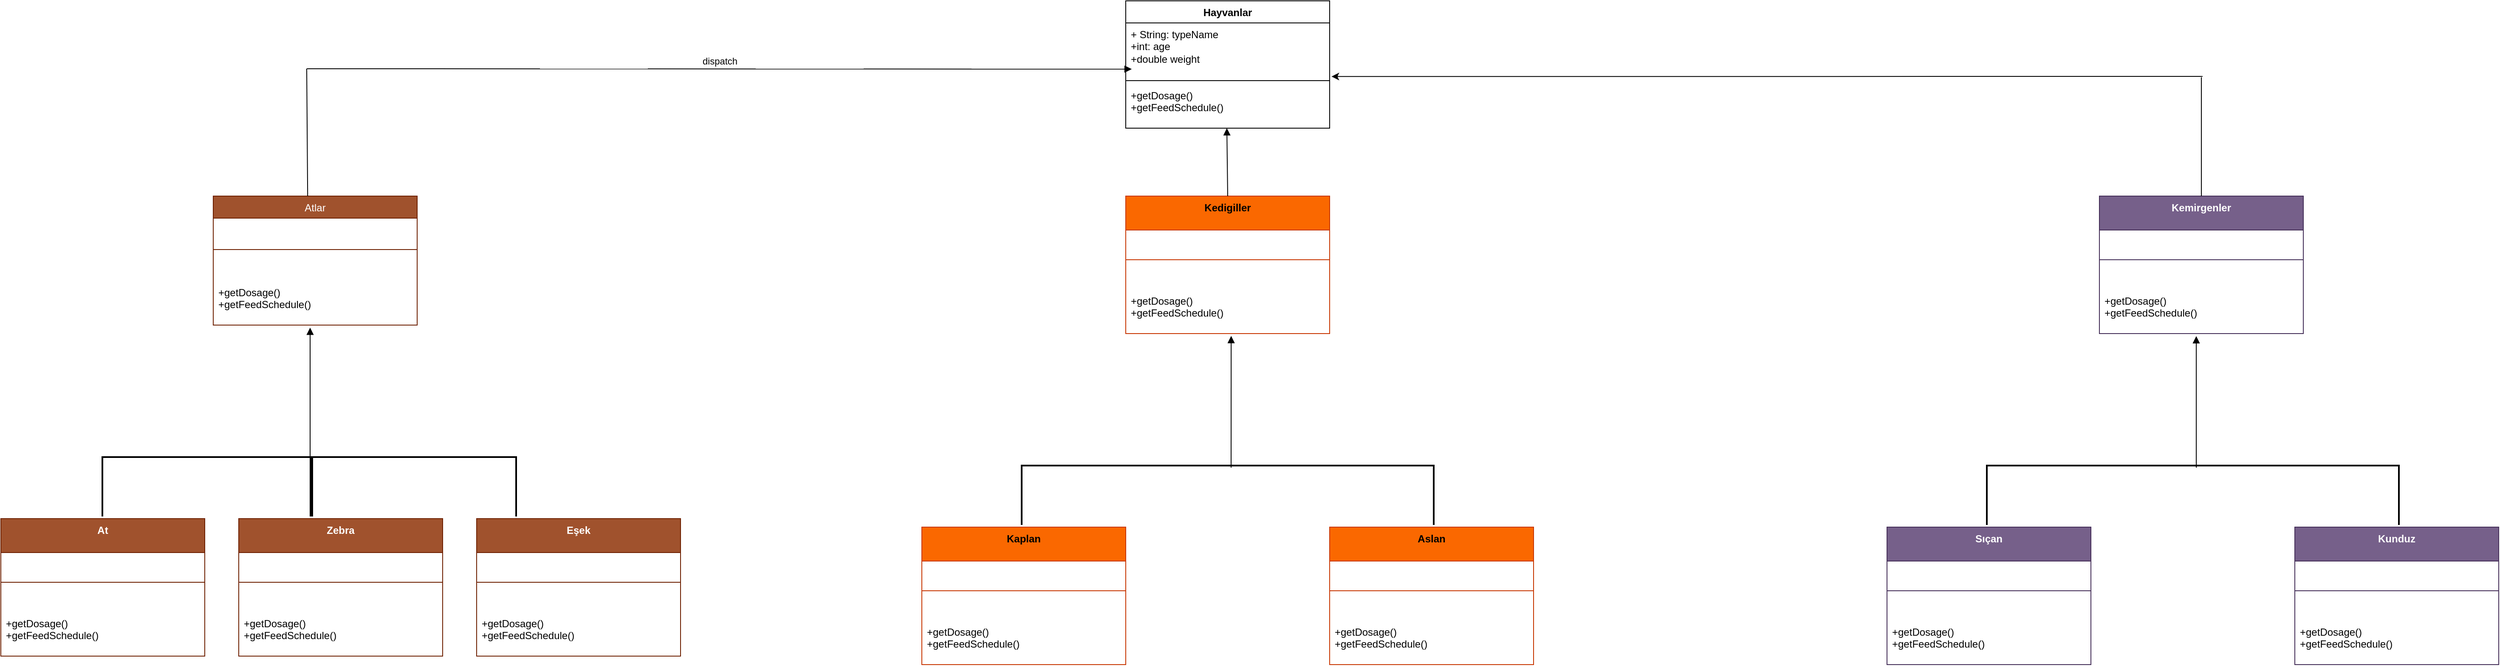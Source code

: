 <mxfile version="22.1.11" type="device">
  <diagram name="Sayfa -1" id="RKvDUl8Cy8RevP3qymhT">
    <mxGraphModel dx="2911" dy="1838" grid="1" gridSize="10" guides="1" tooltips="1" connect="1" arrows="1" fold="1" page="1" pageScale="1" pageWidth="827" pageHeight="1169" math="0" shadow="0">
      <root>
        <mxCell id="0" />
        <mxCell id="1" parent="0" />
        <mxCell id="dvbwKm9FhbLis23UE63Y-1" value="Hayvanlar" style="swimlane;fontStyle=1;align=center;verticalAlign=top;childLayout=stackLayout;horizontal=1;startSize=26;horizontalStack=0;resizeParent=1;resizeParentMax=0;resizeLast=0;collapsible=1;marginBottom=0;whiteSpace=wrap;html=1;" vertex="1" parent="1">
          <mxGeometry x="294" y="-990" width="240" height="150" as="geometry" />
        </mxCell>
        <mxCell id="dvbwKm9FhbLis23UE63Y-2" value="+ String: typeName&lt;br&gt;+int: age&lt;br&gt;+double weight&lt;br&gt;" style="text;strokeColor=none;fillColor=none;align=left;verticalAlign=top;spacingLeft=4;spacingRight=4;overflow=hidden;rotatable=0;points=[[0,0.5],[1,0.5]];portConstraint=eastwest;whiteSpace=wrap;html=1;" vertex="1" parent="dvbwKm9FhbLis23UE63Y-1">
          <mxGeometry y="26" width="240" height="64" as="geometry" />
        </mxCell>
        <mxCell id="dvbwKm9FhbLis23UE63Y-3" value="" style="line;strokeWidth=1;fillColor=none;align=left;verticalAlign=middle;spacingTop=-1;spacingLeft=3;spacingRight=3;rotatable=0;labelPosition=right;points=[];portConstraint=eastwest;strokeColor=inherit;" vertex="1" parent="dvbwKm9FhbLis23UE63Y-1">
          <mxGeometry y="90" width="240" height="8" as="geometry" />
        </mxCell>
        <mxCell id="dvbwKm9FhbLis23UE63Y-4" value="+getDosage()&lt;br&gt;+getFeedSchedule()" style="text;strokeColor=none;fillColor=none;align=left;verticalAlign=top;spacingLeft=4;spacingRight=4;overflow=hidden;rotatable=0;points=[[0,0.5],[1,0.5]];portConstraint=eastwest;whiteSpace=wrap;html=1;" vertex="1" parent="dvbwKm9FhbLis23UE63Y-1">
          <mxGeometry y="98" width="240" height="52" as="geometry" />
        </mxCell>
        <mxCell id="dvbwKm9FhbLis23UE63Y-5" value="Kedigiller" style="swimlane;fontStyle=1;align=center;verticalAlign=top;childLayout=stackLayout;horizontal=1;startSize=40;horizontalStack=0;resizeParent=1;resizeParentMax=0;resizeLast=0;collapsible=1;marginBottom=0;whiteSpace=wrap;html=1;fillColor=#fa6800;strokeColor=#C73500;fontColor=#000000;" vertex="1" parent="1">
          <mxGeometry x="294" y="-760" width="240" height="162" as="geometry" />
        </mxCell>
        <mxCell id="dvbwKm9FhbLis23UE63Y-7" value="&#xa;&#xa;&#xa;&#xa;" style="line;strokeWidth=1;fillColor=none;align=left;verticalAlign=middle;spacingTop=-1;spacingLeft=3;spacingRight=3;rotatable=0;labelPosition=right;points=[];portConstraint=eastwest;strokeColor=inherit;" vertex="1" parent="dvbwKm9FhbLis23UE63Y-5">
          <mxGeometry y="40" width="240" height="70" as="geometry" />
        </mxCell>
        <mxCell id="dvbwKm9FhbLis23UE63Y-8" value="+getDosage()&lt;br&gt;+getFeedSchedule()" style="text;strokeColor=none;fillColor=none;align=left;verticalAlign=top;spacingLeft=4;spacingRight=4;overflow=hidden;rotatable=0;points=[[0,0.5],[1,0.5]];portConstraint=eastwest;whiteSpace=wrap;html=1;" vertex="1" parent="dvbwKm9FhbLis23UE63Y-5">
          <mxGeometry y="110" width="240" height="52" as="geometry" />
        </mxCell>
        <mxCell id="dvbwKm9FhbLis23UE63Y-17" value="Atlar" style="swimlane;fontStyle=0;align=center;verticalAlign=top;childLayout=stackLayout;horizontal=1;startSize=26;horizontalStack=0;resizeParent=1;resizeParentMax=0;resizeLast=0;collapsible=1;marginBottom=0;whiteSpace=wrap;html=1;fillColor=#a0522d;fontColor=#ffffff;strokeColor=#6D1F00;" vertex="1" parent="1">
          <mxGeometry x="-780" y="-760" width="240" height="152" as="geometry" />
        </mxCell>
        <mxCell id="dvbwKm9FhbLis23UE63Y-19" value="" style="line;strokeWidth=1;fillColor=none;align=left;verticalAlign=middle;spacingTop=-1;spacingLeft=3;spacingRight=3;rotatable=0;labelPosition=right;points=[];portConstraint=eastwest;strokeColor=inherit;" vertex="1" parent="dvbwKm9FhbLis23UE63Y-17">
          <mxGeometry y="26" width="240" height="74" as="geometry" />
        </mxCell>
        <mxCell id="dvbwKm9FhbLis23UE63Y-20" value="+getDosage()&lt;br&gt;+getFeedSchedule()" style="text;strokeColor=none;fillColor=none;align=left;verticalAlign=top;spacingLeft=4;spacingRight=4;overflow=hidden;rotatable=0;points=[[0,0.5],[1,0.5]];portConstraint=eastwest;whiteSpace=wrap;html=1;" vertex="1" parent="dvbwKm9FhbLis23UE63Y-17">
          <mxGeometry y="100" width="240" height="52" as="geometry" />
        </mxCell>
        <mxCell id="dvbwKm9FhbLis23UE63Y-21" value="Kaplan" style="swimlane;fontStyle=1;align=center;verticalAlign=top;childLayout=stackLayout;horizontal=1;startSize=40;horizontalStack=0;resizeParent=1;resizeParentMax=0;resizeLast=0;collapsible=1;marginBottom=0;whiteSpace=wrap;html=1;fillColor=#fa6800;strokeColor=#C73500;fontColor=#000000;" vertex="1" parent="1">
          <mxGeometry x="54" y="-370" width="240" height="162" as="geometry" />
        </mxCell>
        <mxCell id="dvbwKm9FhbLis23UE63Y-22" value="&#xa;&#xa;&#xa;&#xa;" style="line;strokeWidth=1;fillColor=none;align=left;verticalAlign=middle;spacingTop=-1;spacingLeft=3;spacingRight=3;rotatable=0;labelPosition=right;points=[];portConstraint=eastwest;strokeColor=inherit;" vertex="1" parent="dvbwKm9FhbLis23UE63Y-21">
          <mxGeometry y="40" width="240" height="70" as="geometry" />
        </mxCell>
        <mxCell id="dvbwKm9FhbLis23UE63Y-23" value="+getDosage()&lt;br&gt;+getFeedSchedule()" style="text;strokeColor=none;fillColor=none;align=left;verticalAlign=top;spacingLeft=4;spacingRight=4;overflow=hidden;rotatable=0;points=[[0,0.5],[1,0.5]];portConstraint=eastwest;whiteSpace=wrap;html=1;" vertex="1" parent="dvbwKm9FhbLis23UE63Y-21">
          <mxGeometry y="110" width="240" height="52" as="geometry" />
        </mxCell>
        <mxCell id="dvbwKm9FhbLis23UE63Y-24" value="Aslan" style="swimlane;fontStyle=1;align=center;verticalAlign=top;childLayout=stackLayout;horizontal=1;startSize=40;horizontalStack=0;resizeParent=1;resizeParentMax=0;resizeLast=0;collapsible=1;marginBottom=0;whiteSpace=wrap;html=1;fillColor=#fa6800;strokeColor=#C73500;fontColor=#000000;" vertex="1" parent="1">
          <mxGeometry x="534" y="-370" width="240" height="162" as="geometry" />
        </mxCell>
        <mxCell id="dvbwKm9FhbLis23UE63Y-25" value="&#xa;&#xa;&#xa;&#xa;" style="line;strokeWidth=1;fillColor=none;align=left;verticalAlign=middle;spacingTop=-1;spacingLeft=3;spacingRight=3;rotatable=0;labelPosition=right;points=[];portConstraint=eastwest;strokeColor=inherit;" vertex="1" parent="dvbwKm9FhbLis23UE63Y-24">
          <mxGeometry y="40" width="240" height="70" as="geometry" />
        </mxCell>
        <mxCell id="dvbwKm9FhbLis23UE63Y-26" value="+getDosage()&lt;br&gt;+getFeedSchedule()" style="text;strokeColor=none;fillColor=none;align=left;verticalAlign=top;spacingLeft=4;spacingRight=4;overflow=hidden;rotatable=0;points=[[0,0.5],[1,0.5]];portConstraint=eastwest;whiteSpace=wrap;html=1;" vertex="1" parent="dvbwKm9FhbLis23UE63Y-24">
          <mxGeometry y="110" width="240" height="52" as="geometry" />
        </mxCell>
        <mxCell id="dvbwKm9FhbLis23UE63Y-27" value="" style="html=1;verticalAlign=bottom;endArrow=block;curved=0;rounded=0;entryX=0.517;entryY=1.052;entryDx=0;entryDy=0;entryPerimeter=0;" edge="1" parent="1" target="dvbwKm9FhbLis23UE63Y-8">
          <mxGeometry x="-0.055" y="-222" width="80" relative="1" as="geometry">
            <mxPoint x="418" y="-440" as="sourcePoint" />
            <mxPoint x="418" y="-580" as="targetPoint" />
            <mxPoint as="offset" />
          </mxGeometry>
        </mxCell>
        <mxCell id="dvbwKm9FhbLis23UE63Y-29" value="" style="strokeWidth=2;html=1;shape=mxgraph.flowchart.annotation_1;align=left;pointerEvents=1;rotation=90;" vertex="1" parent="1">
          <mxGeometry x="379" y="-650" width="70" height="485" as="geometry" />
        </mxCell>
        <mxCell id="dvbwKm9FhbLis23UE63Y-30" value="" style="html=1;verticalAlign=bottom;endArrow=block;curved=0;rounded=0;entryX=0.517;entryY=1.052;entryDx=0;entryDy=0;entryPerimeter=0;exitX=0.5;exitY=0;exitDx=0;exitDy=0;" edge="1" parent="1" source="dvbwKm9FhbLis23UE63Y-5">
          <mxGeometry x="-0.055" y="-222" width="80" relative="1" as="geometry">
            <mxPoint x="413" y="-685" as="sourcePoint" />
            <mxPoint x="413" y="-840" as="targetPoint" />
            <mxPoint as="offset" />
          </mxGeometry>
        </mxCell>
        <mxCell id="dvbwKm9FhbLis23UE63Y-31" value="At" style="swimlane;fontStyle=1;align=center;verticalAlign=top;childLayout=stackLayout;horizontal=1;startSize=40;horizontalStack=0;resizeParent=1;resizeParentMax=0;resizeLast=0;collapsible=1;marginBottom=0;whiteSpace=wrap;html=1;fillColor=#a0522d;strokeColor=#6D1F00;fontColor=#ffffff;" vertex="1" parent="1">
          <mxGeometry x="-1030" y="-380" width="240" height="162" as="geometry" />
        </mxCell>
        <mxCell id="dvbwKm9FhbLis23UE63Y-32" value="&#xa;&#xa;&#xa;&#xa;" style="line;strokeWidth=1;fillColor=none;align=left;verticalAlign=middle;spacingTop=-1;spacingLeft=3;spacingRight=3;rotatable=0;labelPosition=right;points=[];portConstraint=eastwest;strokeColor=inherit;" vertex="1" parent="dvbwKm9FhbLis23UE63Y-31">
          <mxGeometry y="40" width="240" height="70" as="geometry" />
        </mxCell>
        <mxCell id="dvbwKm9FhbLis23UE63Y-33" value="+getDosage()&lt;br&gt;+getFeedSchedule()" style="text;strokeColor=none;fillColor=none;align=left;verticalAlign=top;spacingLeft=4;spacingRight=4;overflow=hidden;rotatable=0;points=[[0,0.5],[1,0.5]];portConstraint=eastwest;whiteSpace=wrap;html=1;" vertex="1" parent="dvbwKm9FhbLis23UE63Y-31">
          <mxGeometry y="110" width="240" height="52" as="geometry" />
        </mxCell>
        <mxCell id="dvbwKm9FhbLis23UE63Y-34" value="Zebra" style="swimlane;fontStyle=1;align=center;verticalAlign=top;childLayout=stackLayout;horizontal=1;startSize=40;horizontalStack=0;resizeParent=1;resizeParentMax=0;resizeLast=0;collapsible=1;marginBottom=0;whiteSpace=wrap;html=1;fillColor=#a0522d;strokeColor=#6D1F00;fontColor=#ffffff;" vertex="1" parent="1">
          <mxGeometry x="-750" y="-380" width="240" height="162" as="geometry" />
        </mxCell>
        <mxCell id="dvbwKm9FhbLis23UE63Y-35" value="&#xa;&#xa;&#xa;&#xa;" style="line;strokeWidth=1;fillColor=none;align=left;verticalAlign=middle;spacingTop=-1;spacingLeft=3;spacingRight=3;rotatable=0;labelPosition=right;points=[];portConstraint=eastwest;strokeColor=inherit;" vertex="1" parent="dvbwKm9FhbLis23UE63Y-34">
          <mxGeometry y="40" width="240" height="70" as="geometry" />
        </mxCell>
        <mxCell id="dvbwKm9FhbLis23UE63Y-36" value="+getDosage()&lt;br&gt;+getFeedSchedule()" style="text;strokeColor=none;fillColor=none;align=left;verticalAlign=top;spacingLeft=4;spacingRight=4;overflow=hidden;rotatable=0;points=[[0,0.5],[1,0.5]];portConstraint=eastwest;whiteSpace=wrap;html=1;" vertex="1" parent="dvbwKm9FhbLis23UE63Y-34">
          <mxGeometry y="110" width="240" height="52" as="geometry" />
        </mxCell>
        <mxCell id="dvbwKm9FhbLis23UE63Y-37" value="" style="html=1;verticalAlign=bottom;endArrow=block;curved=0;rounded=0;entryX=0.517;entryY=1.052;entryDx=0;entryDy=0;entryPerimeter=0;" edge="1" parent="1">
          <mxGeometry x="-0.055" y="-222" width="80" relative="1" as="geometry">
            <mxPoint x="-666" y="-450" as="sourcePoint" />
            <mxPoint x="-666" y="-605" as="targetPoint" />
            <mxPoint as="offset" />
          </mxGeometry>
        </mxCell>
        <mxCell id="dvbwKm9FhbLis23UE63Y-38" value="" style="strokeWidth=2;html=1;shape=mxgraph.flowchart.annotation_1;align=left;pointerEvents=1;rotation=90;" vertex="1" parent="1">
          <mxGeometry x="-823" y="-540" width="70" height="245" as="geometry" />
        </mxCell>
        <mxCell id="dvbwKm9FhbLis23UE63Y-39" value="" style="strokeWidth=2;html=1;shape=mxgraph.flowchart.annotation_1;align=left;pointerEvents=1;rotation=90;" vertex="1" parent="1">
          <mxGeometry x="-578.5" y="-537.5" width="70" height="240" as="geometry" />
        </mxCell>
        <mxCell id="dvbwKm9FhbLis23UE63Y-40" value="Eşek" style="swimlane;fontStyle=1;align=center;verticalAlign=top;childLayout=stackLayout;horizontal=1;startSize=40;horizontalStack=0;resizeParent=1;resizeParentMax=0;resizeLast=0;collapsible=1;marginBottom=0;whiteSpace=wrap;html=1;fillColor=#a0522d;strokeColor=#6D1F00;fontColor=#ffffff;" vertex="1" parent="1">
          <mxGeometry x="-470" y="-380" width="240" height="162" as="geometry" />
        </mxCell>
        <mxCell id="dvbwKm9FhbLis23UE63Y-41" value="&#xa;&#xa;&#xa;&#xa;" style="line;strokeWidth=1;fillColor=none;align=left;verticalAlign=middle;spacingTop=-1;spacingLeft=3;spacingRight=3;rotatable=0;labelPosition=right;points=[];portConstraint=eastwest;strokeColor=inherit;" vertex="1" parent="dvbwKm9FhbLis23UE63Y-40">
          <mxGeometry y="40" width="240" height="70" as="geometry" />
        </mxCell>
        <mxCell id="dvbwKm9FhbLis23UE63Y-42" value="+getDosage()&lt;br&gt;+getFeedSchedule()" style="text;strokeColor=none;fillColor=none;align=left;verticalAlign=top;spacingLeft=4;spacingRight=4;overflow=hidden;rotatable=0;points=[[0,0.5],[1,0.5]];portConstraint=eastwest;whiteSpace=wrap;html=1;" vertex="1" parent="dvbwKm9FhbLis23UE63Y-40">
          <mxGeometry y="110" width="240" height="52" as="geometry" />
        </mxCell>
        <mxCell id="dvbwKm9FhbLis23UE63Y-44" value="dispatch" style="html=1;verticalAlign=bottom;endArrow=block;curved=0;rounded=0;" edge="1" parent="1">
          <mxGeometry width="80" relative="1" as="geometry">
            <mxPoint x="-669.999" y="-910" as="sourcePoint" />
            <mxPoint x="301.06" y="-909.59" as="targetPoint" />
          </mxGeometry>
        </mxCell>
        <mxCell id="dvbwKm9FhbLis23UE63Y-45" value="" style="endArrow=none;html=1;rounded=0;exitX=0.463;exitY=0;exitDx=0;exitDy=0;exitPerimeter=0;" edge="1" parent="1" source="dvbwKm9FhbLis23UE63Y-17">
          <mxGeometry width="50" height="50" relative="1" as="geometry">
            <mxPoint x="-720" y="-860" as="sourcePoint" />
            <mxPoint x="-670" y="-910" as="targetPoint" />
          </mxGeometry>
        </mxCell>
        <mxCell id="dvbwKm9FhbLis23UE63Y-46" value="Kemirgenler" style="swimlane;fontStyle=1;align=center;verticalAlign=top;childLayout=stackLayout;horizontal=1;startSize=40;horizontalStack=0;resizeParent=1;resizeParentMax=0;resizeLast=0;collapsible=1;marginBottom=0;whiteSpace=wrap;html=1;fillColor=#76608a;strokeColor=#432D57;fontColor=#ffffff;" vertex="1" parent="1">
          <mxGeometry x="1440" y="-760" width="240" height="162" as="geometry" />
        </mxCell>
        <mxCell id="dvbwKm9FhbLis23UE63Y-47" value="&#xa;&#xa;&#xa;&#xa;" style="line;strokeWidth=1;fillColor=none;align=left;verticalAlign=middle;spacingTop=-1;spacingLeft=3;spacingRight=3;rotatable=0;labelPosition=right;points=[];portConstraint=eastwest;strokeColor=inherit;" vertex="1" parent="dvbwKm9FhbLis23UE63Y-46">
          <mxGeometry y="40" width="240" height="70" as="geometry" />
        </mxCell>
        <mxCell id="dvbwKm9FhbLis23UE63Y-48" value="+getDosage()&lt;br&gt;+getFeedSchedule()" style="text;strokeColor=none;fillColor=none;align=left;verticalAlign=top;spacingLeft=4;spacingRight=4;overflow=hidden;rotatable=0;points=[[0,0.5],[1,0.5]];portConstraint=eastwest;whiteSpace=wrap;html=1;" vertex="1" parent="dvbwKm9FhbLis23UE63Y-46">
          <mxGeometry y="110" width="240" height="52" as="geometry" />
        </mxCell>
        <mxCell id="dvbwKm9FhbLis23UE63Y-49" value="Sıçan" style="swimlane;fontStyle=1;align=center;verticalAlign=top;childLayout=stackLayout;horizontal=1;startSize=40;horizontalStack=0;resizeParent=1;resizeParentMax=0;resizeLast=0;collapsible=1;marginBottom=0;whiteSpace=wrap;html=1;fillColor=#76608a;strokeColor=#432D57;fontColor=#ffffff;" vertex="1" parent="1">
          <mxGeometry x="1190" y="-370" width="240" height="162" as="geometry" />
        </mxCell>
        <mxCell id="dvbwKm9FhbLis23UE63Y-50" value="&#xa;&#xa;&#xa;&#xa;" style="line;strokeWidth=1;fillColor=none;align=left;verticalAlign=middle;spacingTop=-1;spacingLeft=3;spacingRight=3;rotatable=0;labelPosition=right;points=[];portConstraint=eastwest;strokeColor=inherit;" vertex="1" parent="dvbwKm9FhbLis23UE63Y-49">
          <mxGeometry y="40" width="240" height="70" as="geometry" />
        </mxCell>
        <mxCell id="dvbwKm9FhbLis23UE63Y-51" value="+getDosage()&lt;br&gt;+getFeedSchedule()" style="text;strokeColor=none;fillColor=none;align=left;verticalAlign=top;spacingLeft=4;spacingRight=4;overflow=hidden;rotatable=0;points=[[0,0.5],[1,0.5]];portConstraint=eastwest;whiteSpace=wrap;html=1;" vertex="1" parent="dvbwKm9FhbLis23UE63Y-49">
          <mxGeometry y="110" width="240" height="52" as="geometry" />
        </mxCell>
        <mxCell id="dvbwKm9FhbLis23UE63Y-52" value="Kunduz" style="swimlane;fontStyle=1;align=center;verticalAlign=top;childLayout=stackLayout;horizontal=1;startSize=40;horizontalStack=0;resizeParent=1;resizeParentMax=0;resizeLast=0;collapsible=1;marginBottom=0;whiteSpace=wrap;html=1;fillColor=#76608a;strokeColor=#432D57;fontColor=#ffffff;" vertex="1" parent="1">
          <mxGeometry x="1670" y="-370" width="240" height="162" as="geometry" />
        </mxCell>
        <mxCell id="dvbwKm9FhbLis23UE63Y-53" value="&#xa;&#xa;&#xa;&#xa;" style="line;strokeWidth=1;fillColor=none;align=left;verticalAlign=middle;spacingTop=-1;spacingLeft=3;spacingRight=3;rotatable=0;labelPosition=right;points=[];portConstraint=eastwest;strokeColor=inherit;" vertex="1" parent="dvbwKm9FhbLis23UE63Y-52">
          <mxGeometry y="40" width="240" height="70" as="geometry" />
        </mxCell>
        <mxCell id="dvbwKm9FhbLis23UE63Y-54" value="+getDosage()&lt;br&gt;+getFeedSchedule()" style="text;strokeColor=none;fillColor=none;align=left;verticalAlign=top;spacingLeft=4;spacingRight=4;overflow=hidden;rotatable=0;points=[[0,0.5],[1,0.5]];portConstraint=eastwest;whiteSpace=wrap;html=1;" vertex="1" parent="dvbwKm9FhbLis23UE63Y-52">
          <mxGeometry y="110" width="240" height="52" as="geometry" />
        </mxCell>
        <mxCell id="dvbwKm9FhbLis23UE63Y-55" value="" style="html=1;verticalAlign=bottom;endArrow=block;curved=0;rounded=0;entryX=0.517;entryY=1.052;entryDx=0;entryDy=0;entryPerimeter=0;" edge="1" parent="1">
          <mxGeometry x="-0.055" y="-222" width="80" relative="1" as="geometry">
            <mxPoint x="1554" y="-440" as="sourcePoint" />
            <mxPoint x="1554" y="-595" as="targetPoint" />
            <mxPoint as="offset" />
          </mxGeometry>
        </mxCell>
        <mxCell id="dvbwKm9FhbLis23UE63Y-56" value="" style="strokeWidth=2;html=1;shape=mxgraph.flowchart.annotation_1;align=left;pointerEvents=1;rotation=90;" vertex="1" parent="1">
          <mxGeometry x="1515" y="-650" width="70" height="485" as="geometry" />
        </mxCell>
        <mxCell id="dvbwKm9FhbLis23UE63Y-59" value="" style="endArrow=classic;html=1;rounded=0;entryX=1.009;entryY=0.987;entryDx=0;entryDy=0;entryPerimeter=0;" edge="1" parent="1" target="dvbwKm9FhbLis23UE63Y-2">
          <mxGeometry width="50" height="50" relative="1" as="geometry">
            <mxPoint x="1561.429" y="-901" as="sourcePoint" />
            <mxPoint x="810" y="-940" as="targetPoint" />
          </mxGeometry>
        </mxCell>
        <mxCell id="dvbwKm9FhbLis23UE63Y-60" value="" style="endArrow=none;html=1;rounded=0;" edge="1" parent="1" source="dvbwKm9FhbLis23UE63Y-46">
          <mxGeometry width="50" height="50" relative="1" as="geometry">
            <mxPoint x="1510" y="-750" as="sourcePoint" />
            <mxPoint x="1560" y="-900" as="targetPoint" />
          </mxGeometry>
        </mxCell>
      </root>
    </mxGraphModel>
  </diagram>
</mxfile>
